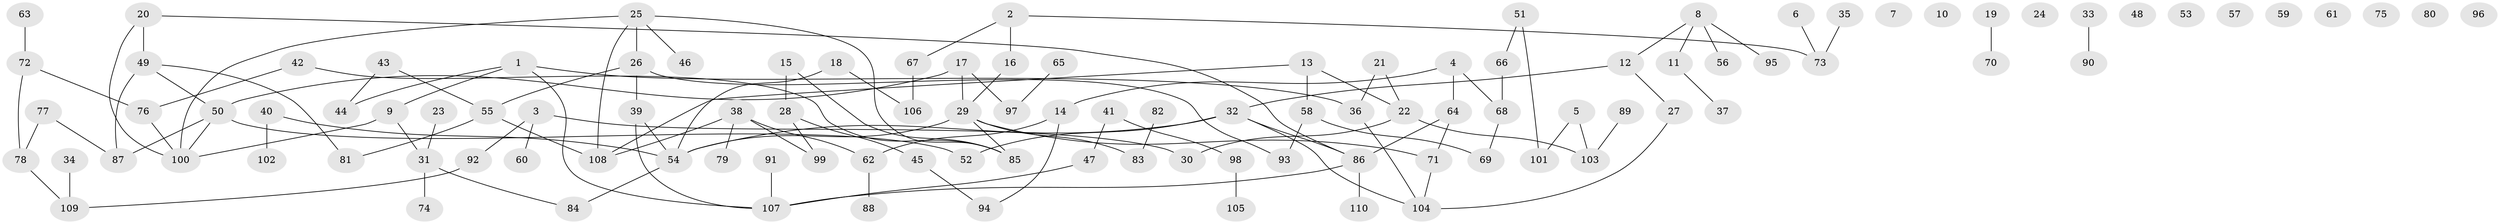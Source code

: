 // Generated by graph-tools (version 1.1) at 2025/33/03/09/25 02:33:34]
// undirected, 110 vertices, 123 edges
graph export_dot {
graph [start="1"]
  node [color=gray90,style=filled];
  1;
  2;
  3;
  4;
  5;
  6;
  7;
  8;
  9;
  10;
  11;
  12;
  13;
  14;
  15;
  16;
  17;
  18;
  19;
  20;
  21;
  22;
  23;
  24;
  25;
  26;
  27;
  28;
  29;
  30;
  31;
  32;
  33;
  34;
  35;
  36;
  37;
  38;
  39;
  40;
  41;
  42;
  43;
  44;
  45;
  46;
  47;
  48;
  49;
  50;
  51;
  52;
  53;
  54;
  55;
  56;
  57;
  58;
  59;
  60;
  61;
  62;
  63;
  64;
  65;
  66;
  67;
  68;
  69;
  70;
  71;
  72;
  73;
  74;
  75;
  76;
  77;
  78;
  79;
  80;
  81;
  82;
  83;
  84;
  85;
  86;
  87;
  88;
  89;
  90;
  91;
  92;
  93;
  94;
  95;
  96;
  97;
  98;
  99;
  100;
  101;
  102;
  103;
  104;
  105;
  106;
  107;
  108;
  109;
  110;
  1 -- 9;
  1 -- 36;
  1 -- 44;
  1 -- 107;
  2 -- 16;
  2 -- 67;
  2 -- 73;
  3 -- 30;
  3 -- 60;
  3 -- 92;
  4 -- 14;
  4 -- 64;
  4 -- 68;
  5 -- 101;
  5 -- 103;
  6 -- 73;
  8 -- 11;
  8 -- 12;
  8 -- 56;
  8 -- 95;
  9 -- 31;
  9 -- 100;
  11 -- 37;
  12 -- 27;
  12 -- 32;
  13 -- 22;
  13 -- 58;
  13 -- 108;
  14 -- 62;
  14 -- 94;
  15 -- 28;
  15 -- 85;
  16 -- 29;
  17 -- 29;
  17 -- 50;
  17 -- 97;
  18 -- 54;
  18 -- 106;
  19 -- 70;
  20 -- 49;
  20 -- 86;
  20 -- 100;
  21 -- 22;
  21 -- 36;
  22 -- 30;
  22 -- 103;
  23 -- 31;
  25 -- 26;
  25 -- 46;
  25 -- 85;
  25 -- 100;
  25 -- 108;
  26 -- 39;
  26 -- 55;
  26 -- 93;
  27 -- 104;
  28 -- 45;
  28 -- 99;
  29 -- 54;
  29 -- 71;
  29 -- 83;
  29 -- 85;
  31 -- 74;
  31 -- 84;
  32 -- 52;
  32 -- 54;
  32 -- 86;
  32 -- 104;
  33 -- 90;
  34 -- 109;
  35 -- 73;
  36 -- 104;
  38 -- 62;
  38 -- 79;
  38 -- 99;
  38 -- 108;
  39 -- 54;
  39 -- 107;
  40 -- 54;
  40 -- 102;
  41 -- 47;
  41 -- 98;
  42 -- 76;
  42 -- 85;
  43 -- 44;
  43 -- 55;
  45 -- 94;
  47 -- 107;
  49 -- 50;
  49 -- 81;
  49 -- 87;
  50 -- 52;
  50 -- 87;
  50 -- 100;
  51 -- 66;
  51 -- 101;
  54 -- 84;
  55 -- 81;
  55 -- 108;
  58 -- 69;
  58 -- 93;
  62 -- 88;
  63 -- 72;
  64 -- 71;
  64 -- 86;
  65 -- 97;
  66 -- 68;
  67 -- 106;
  68 -- 69;
  71 -- 104;
  72 -- 76;
  72 -- 78;
  76 -- 100;
  77 -- 78;
  77 -- 87;
  78 -- 109;
  82 -- 83;
  86 -- 107;
  86 -- 110;
  89 -- 103;
  91 -- 107;
  92 -- 109;
  98 -- 105;
}
